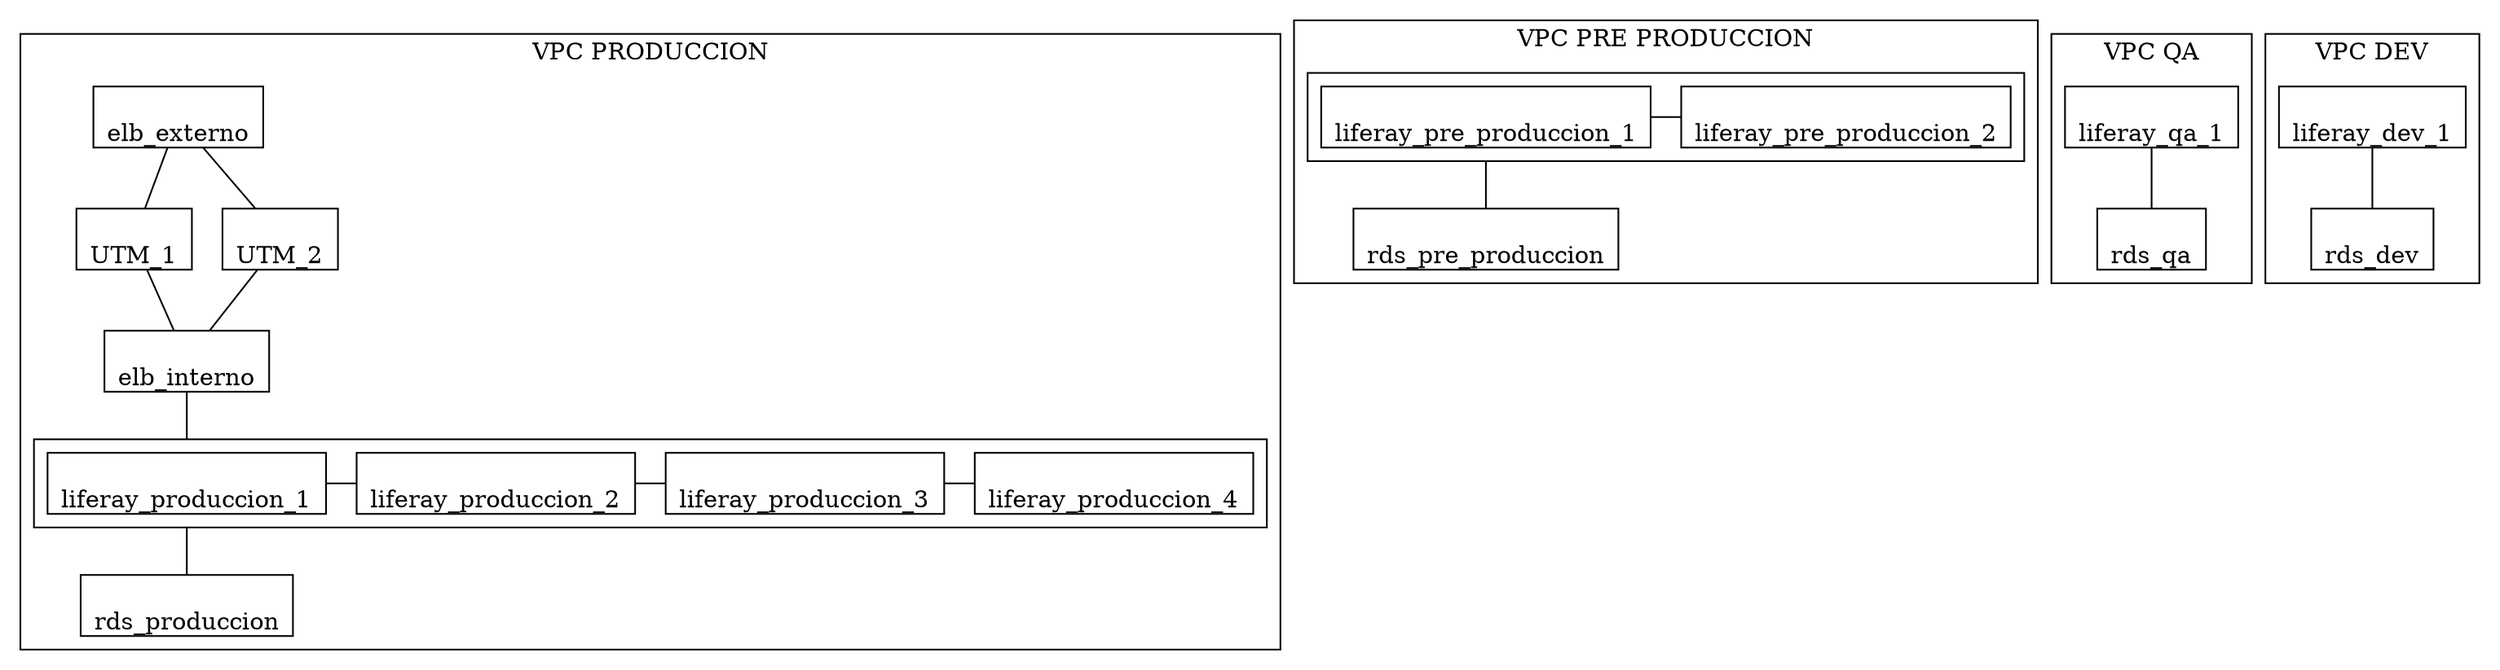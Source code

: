 graph aws {
	shape="box"
	newrank=true
	compound=true
	subgraph cluster_vpc_produccion {
		label="VPC PRODUCCION"
		elb_externo [image="elb.png" shape="box" labelloc="b"]
		UTM_1 [image="ec2.png" shape="box" labelloc="b"]
		UTM_2 [image="ec2.png" shape="box" labelloc="b"]
		elb_interno [image="elb.png" shape="box" labelloc="b"]
		subgraph cluster_liferays_produccion {
			label=""
			rank="same"
			liferay_produccion_1 [image="ec2.png" shape="box" labelloc="b"]
			liferay_produccion_2 [image="ec2.png" shape="box" labelloc="b"]
			liferay_produccion_3 [image="ec2.png" shape="box" labelloc="b"]
			liferay_produccion_4 [image="ec2.png" shape="box" labelloc="b"]
			liferay_produccion_1 -- liferay_produccion_2
			liferay_produccion_2 -- liferay_produccion_3
			liferay_produccion_3 -- liferay_produccion_4
		}	
		rds_produccion [image="rds.png" shape="box" labelloc="b"]
		elb_externo -- UTM_1
		elb_externo -- UTM_2
		UTM_1 -- elb_interno
		UTM_2 -- elb_interno
		elb_interno -- liferay_produccion_1 [lhead="cluster_liferays_produccion"]
		liferay_produccion_1 --rds_produccion [ltail="cluster_liferays_produccion"]
	}
	subgraph cluster_vpc_pre_produccion {
		label="VPC PRE PRODUCCION"
		subgraph cluster_liferays_pre_produccion {
			label=""
			rank="same"
			liferay_pre_produccion_1 [image="ec2.png" shape="box" labelloc="b"]
			liferay_pre_produccion_2 [image="ec2.png" shape="box" labelloc="b"]
			liferay_pre_produccion_1 -- liferay_pre_produccion_2 [rankdir="LR"]
		}
		rds_pre_produccion [image="rds.png" shape="box" labelloc="b"]
		liferay_pre_produccion_1 -- rds_pre_produccion [ltail="cluster_liferays_pre_produccion"]
	}
	subgraph cluster_vpc_qa {
		label="VPC QA"
		liferay_qa_1 [image="ec2.png" shape="box" labelloc="b"]
		rds_qa [image="rds.png" shape="box" labelloc="b"]
		liferay_qa_1 -- rds_qa
	}
	subgraph cluster_vpc_dev {
		label="VPC DEV"
		liferay_dev_1 [image="ec2.png" shape="box" labelloc="b"]
		rds_dev [image="rds.png" shape="box" labelloc="b"]
		liferay_dev_1 -- rds_dev
	}
}
